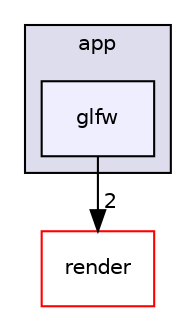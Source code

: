 digraph "/home/travis/build/tobanteAudio/moci/moci/moci/app/glfw" {
  compound=true
  node [ fontsize="10", fontname="Helvetica"];
  edge [ labelfontsize="10", labelfontname="Helvetica"];
  subgraph clusterdir_6931d1861614ee5fd1016491d440b476 {
    graph [ bgcolor="#ddddee", pencolor="black", label="app" fontname="Helvetica", fontsize="10", URL="dir_6931d1861614ee5fd1016491d440b476.html"]
  dir_0476d1fecf6cd38c6df3cf25eb16a23b [shape=box, label="glfw", style="filled", fillcolor="#eeeeff", pencolor="black", URL="dir_0476d1fecf6cd38c6df3cf25eb16a23b.html"];
  }
  dir_c301b679d30187b36c8d823e7fedae1a [shape=box label="render" fillcolor="white" style="filled" color="red" URL="dir_c301b679d30187b36c8d823e7fedae1a.html"];
  dir_0476d1fecf6cd38c6df3cf25eb16a23b->dir_c301b679d30187b36c8d823e7fedae1a [headlabel="2", labeldistance=1.5 headhref="dir_000004_000011.html"];
}
